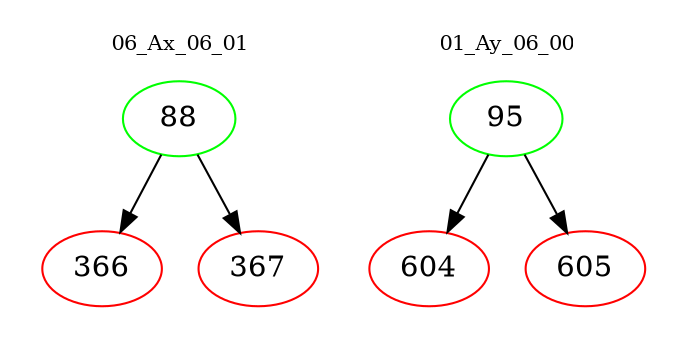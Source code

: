 digraph{
subgraph cluster_0 {
color = white
label = "06_Ax_06_01";
fontsize=10;
T0_88 [label="88", color="green"]
T0_88 -> T0_366 [color="black"]
T0_366 [label="366", color="red"]
T0_88 -> T0_367 [color="black"]
T0_367 [label="367", color="red"]
}
subgraph cluster_1 {
color = white
label = "01_Ay_06_00";
fontsize=10;
T1_95 [label="95", color="green"]
T1_95 -> T1_604 [color="black"]
T1_604 [label="604", color="red"]
T1_95 -> T1_605 [color="black"]
T1_605 [label="605", color="red"]
}
}

